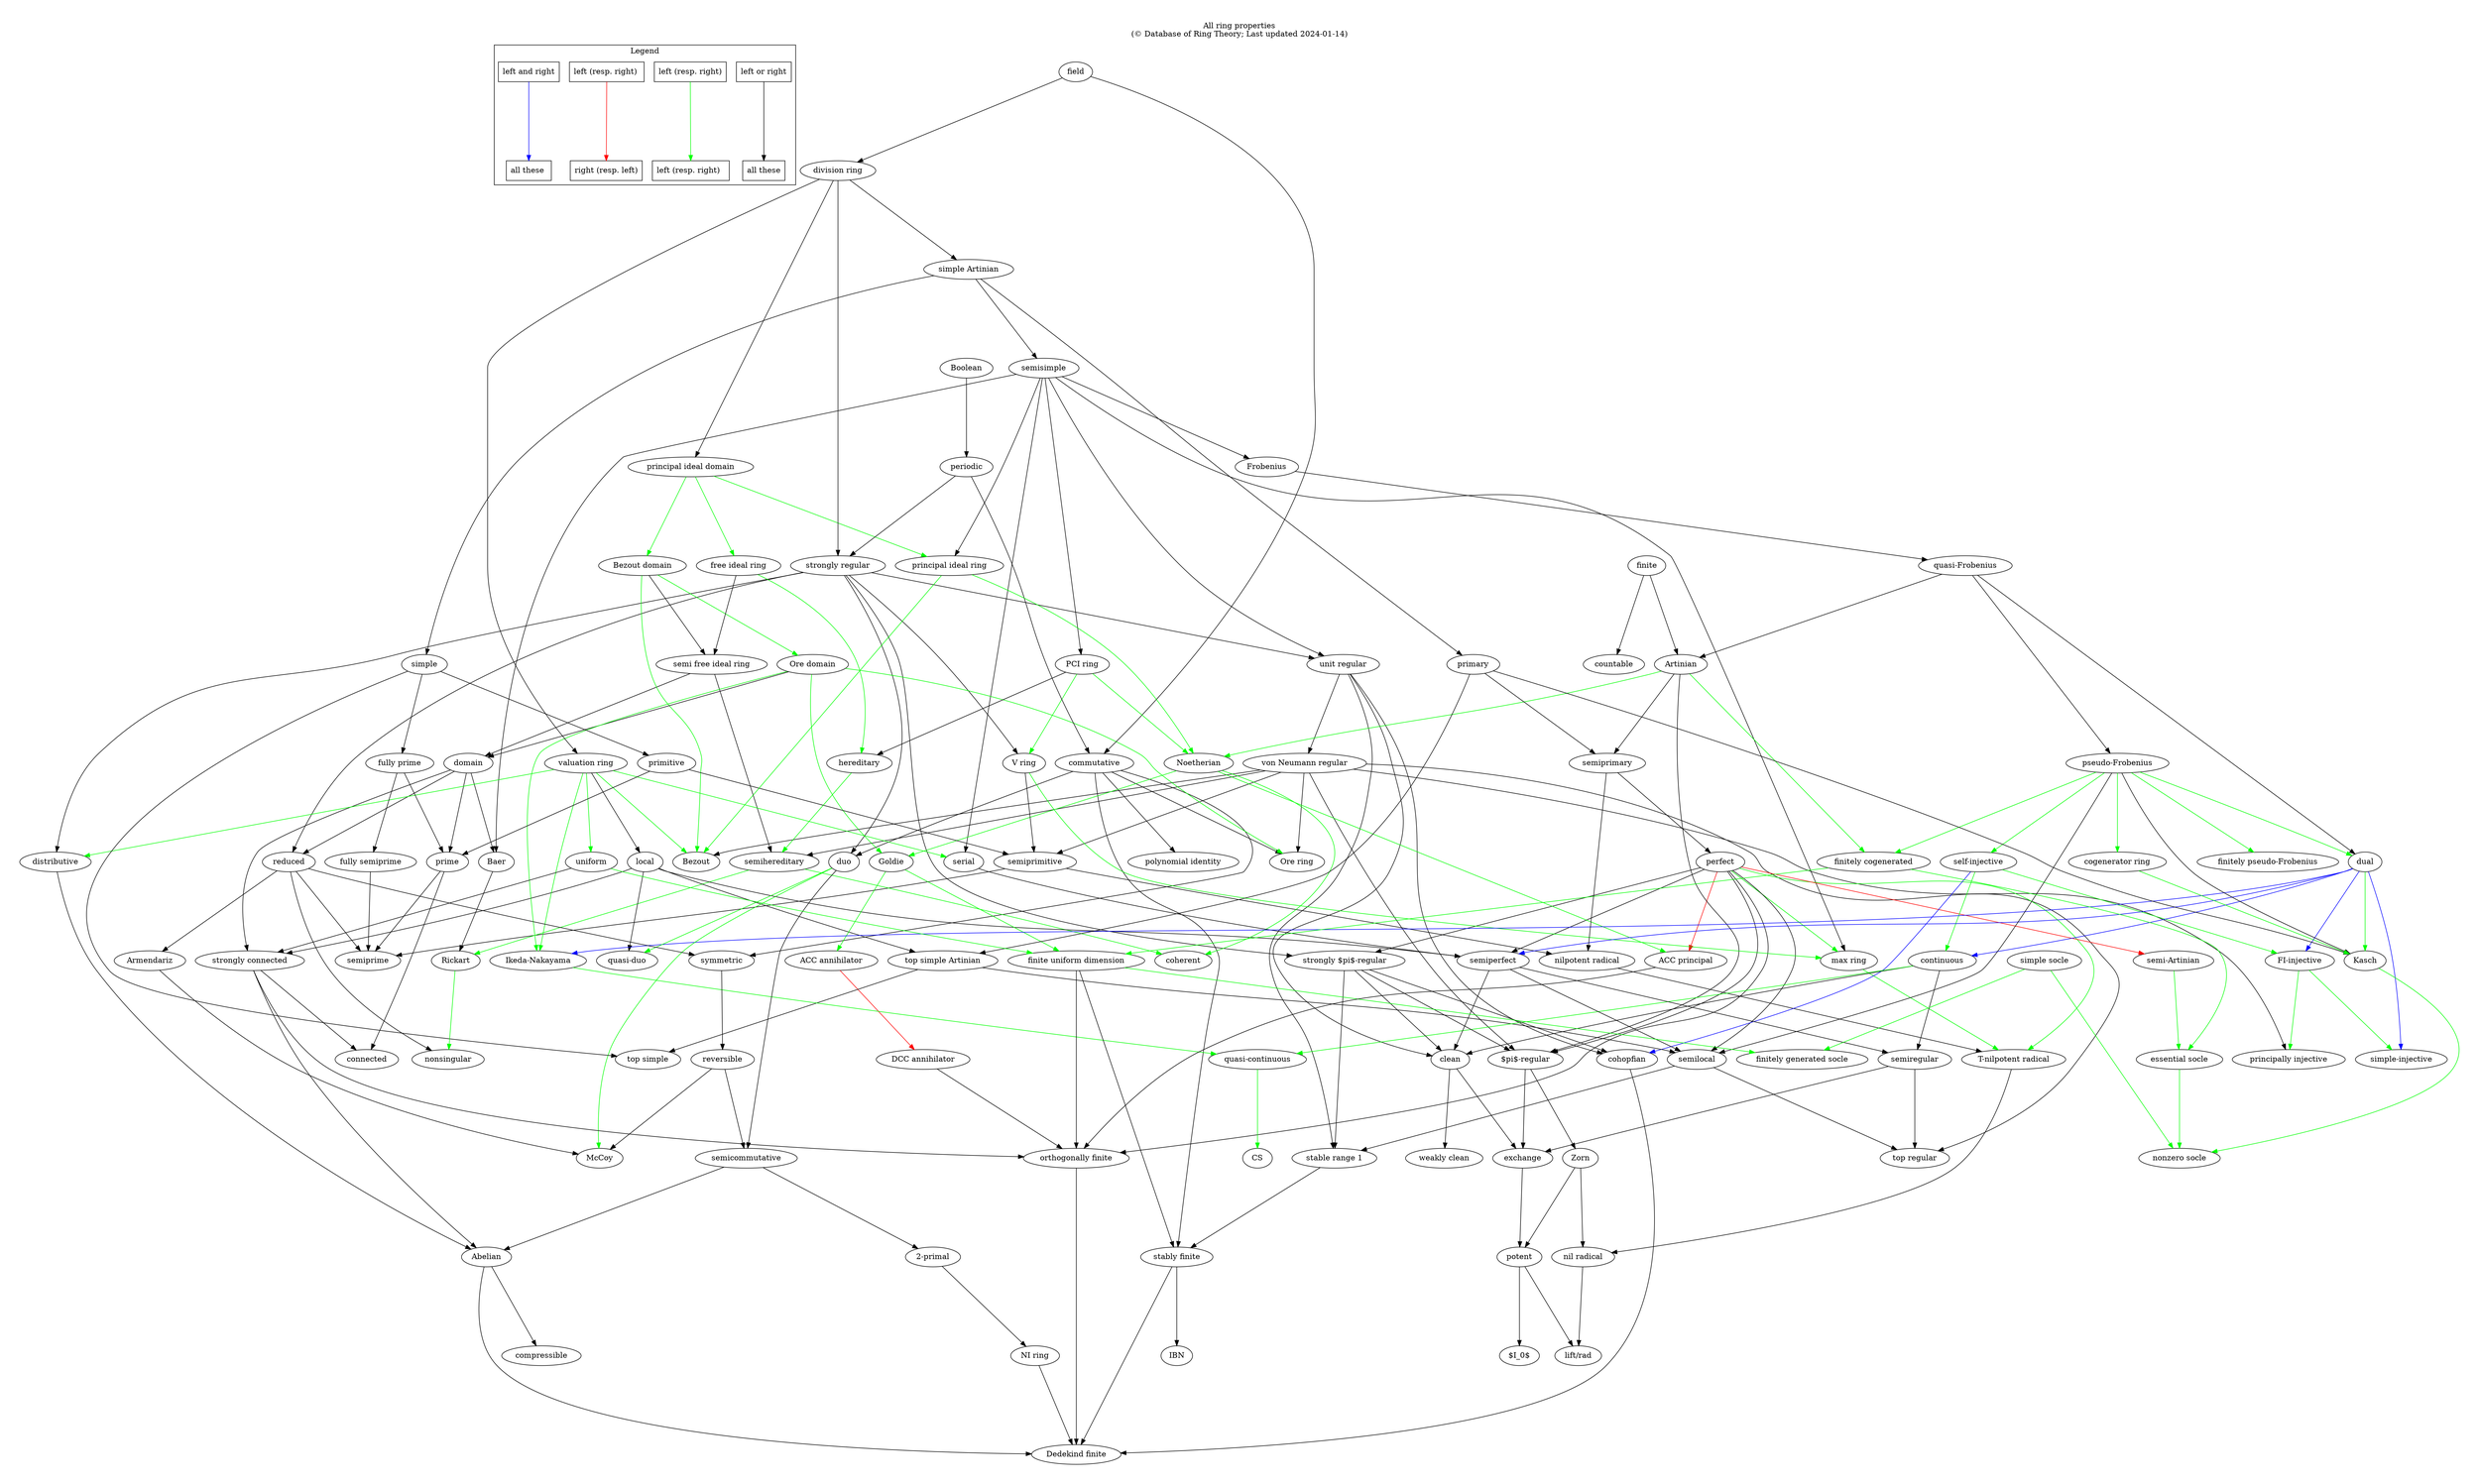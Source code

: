 strict digraph {


subgraph cluster_01 {
    label="Legend"
    rankdir=LR
    node [shape=rectangle]
    "left or right" -> "all these" [color=black shape=rectangle]
    "left (resp. right)" -> "left (resp. right)  " [color=green shape=rectangle]
    "left (resp. right) " -> "right (resp. left)" [color=red shape=rectangle]
    "left and right" -> "all these " [color=blue shape=rectangle]
}

    label=<All ring properties<br/>(© Database of Ring Theory; Last updated 2024-01-14)>
    URL="https://ringtheory.herokuapp.com/";
    labelloc=top;

    graph [pad="0.5", ranksep="2.000"];
	"von Neumann regular" -> "top regular" [color=black]
	commutative -> "polynomial identity" [color=black]
	semisimple -> Baer [color=black]
	commutative -> "stably finite" [color=black]
	"ACC annihilator" -> "DCC annihilator" [color=red]
	semiprimitive -> "nilpotent radical" [color=black]
	perfect -> "max ring" [color=green]
	semilocal -> "top regular" [color=black]
	semiprimitive -> semiprime [color=black]
	"fully semiprime" -> semiprime [color=black]
	domain -> prime [color=black]
	"semi free ideal ring" -> domain [color=black]
	"self-injective" -> "FI-injective" [color=green]
	semicommutative -> Abelian [color=black]
	"strongly regular" -> "unit regular" [color=black]
	perfect -> "$\pi$-regular" [color=black]
	semihereditary -> coherent [color=green]
	"max ring" -> "T-nilpotent radical" [color=green]
	local -> "top simple Artinian" [color=black]
	Artinian -> "$\pi$-regular" [color=black]
	"principal ideal domain" -> "Bezout domain" [color=green]
	"valuation ring" -> "Ikeda-Nakayama" [color=green]
	"Ore domain" -> "Ore ring" [color=green]
	"Ore domain" -> domain [color=black]
	Noetherian -> Goldie [color=green]
	"strongly regular" -> "V ring" [color=black]
	"valuation ring" -> serial [color=green]
	cohopfian -> "Dedekind finite" [color=black]
	dual -> continuous [color=blue]
	semiperfect -> semilocal [color=black]
	"von Neumann regular" -> semiprimitive [color=black]
	semiperfect -> semiregular [color=black]
	Frobenius -> "quasi-Frobenius" [color=black]
	"orthogonally finite" -> "Dedekind finite" [color=black]
	Zorn -> "nil radical" [color=black]
	perfect -> "T-nilpotent radical" [color=green]
	local -> semiperfect [color=black]
	"von Neumann regular" -> Bezout [color=black]
	field -> "division ring" [color=black]
	"nil radical" -> "lift/rad" [color=black]
	"essential socle" -> "nonzero socle" [color=green]
	"pseudo-Frobenius" -> "finitely cogenerated" [color=green]
	Artinian -> "finitely cogenerated" [color=green]
	commutative -> duo [color=black]
	"unit regular" -> "stable range 1" [color=black]
	"V ring" -> semiprimitive [color=black]
	dual -> Kasch [color=blue]
	"strongly $\pi$-regular" -> clean [color=black]
	"Bezout domain" -> "Ore domain" [color=green]
	prime -> connected [color=black]
	Artinian -> semiprimary [color=black]
	"pseudo-Frobenius" -> "self-injective" [color=green]
	semisimple -> serial [color=black]
	"finitely cogenerated" -> "finite uniform dimension" [color=green]
	dual -> Kasch [color=green]
	"FI-injective" -> "simple-injective" [color=green]
	"von Neumann regular" -> "$\pi$-regular" [color=black]
	"valuation ring" -> distributive [color=green]
	dual -> "FI-injective" [color=blue]
	commutative -> symmetric [color=black]
	reduced -> symmetric [color=black]
	"stable range 1" -> "stably finite" [color=black]
	"strongly $\pi$-regular" -> "stable range 1" [color=black]
	"top simple Artinian" -> "top simple" [color=black]
	"simple Artinian" -> "primary" [color=black]
	"self-injective" -> cohopfian [color=blue]
	Zorn -> potent [color=black]
	"quasi-Frobenius" -> Artinian [color=black]
	"finite uniform dimension" -> "orthogonally finite" [color=black]
	potent -> "lift/rad" [color=black]
	"Bezout domain" -> Bezout [color=green]
	perfect -> "strongly $\pi$-regular" [color=black]
	perfect -> "orthogonally finite" [color=black]
	"finite uniform dimension" -> "finitely generated socle" [color=green]
	"ACC principal" -> "orthogonally finite" [color=black]
	Noetherian -> coherent [color=green]
	continuous -> "quasi-continuous" [color=green]
	local -> "strongly connected" [color=black]
	perfect -> "ACC principal" [color=red]
	domain -> Baer [color=black]
	"pseudo-Frobenius" -> dual [color=green]
	"self-injective" -> continuous [color=green]
	semiregular -> "top regular" [color=black]
	"finitely cogenerated" -> "essential socle" [color=green]
	"top simple Artinian" -> semilocal [color=black]
	"quasi-continuous" -> CS [color=green]
	"pseudo-Frobenius" -> Kasch [color=black]
	"T-nilpotent radical" -> "nil radical" [color=black]
	semisimple -> "max ring" [color=black]
	clean -> exchange [color=black]
	"semi free ideal ring" -> semihereditary [color=black]
	"stably finite" -> "Dedekind finite" [color=black]
	"FI-injective" -> "principally injective" [color=green]
	"pseudo-Frobenius" -> "finitely pseudo-Frobenius" [color=green]
	exchange -> potent [color=black]
	semisimple -> Frobenius [color=black]
	Abelian -> "Dedekind finite" [color=black]
	"von Neumann regular" -> "principally injective" [color=black]
	finite -> countable [color=black]
	domain -> reduced [color=black]
	"unit regular" -> "von Neumann regular" [color=black]
	semicommutative -> "2-primal" [color=black]
	"cogenerator ring" -> Kasch [color=green]
	"V ring" -> "max ring" [color=green]
	primary -> "top simple Artinian" [color=black]
	Goldie -> "finite uniform dimension" [color=green]
	"stably finite" -> IBN [color=black]
	"division ring" -> "simple Artinian" [color=black]
	"division ring" -> "strongly regular" [color=black]
	semiprimary -> perfect [color=black]
	Kasch -> "nonzero socle" [color=green]
	"valuation ring" -> uniform [color=green]
	"fully prime" -> prime [color=black]
	"division ring" -> "valuation ring" [color=black]
	simple -> "fully prime" [color=black]
	perfect -> semiperfect [color=black]
	field -> commutative [color=black]
	semiregular -> exchange [color=black]
	"PCI ring" -> Noetherian [color=green]
	"quasi-Frobenius" -> dual [color=black]
	"strongly connected" -> connected [color=black]
	"strongly $\pi$-regular" -> "$\pi$-regular" [color=black]
	semiprimary -> "nilpotent radical" [color=black]
	reduced -> nonsingular [color=black]
	simple -> primitive [color=black]
	"NI ring" -> "Dedekind finite" [color=black]
	duo -> semicommutative [color=black]
	"free ideal ring" -> hereditary [color=green]
	"strongly regular" -> reduced [color=black]
	local -> "quasi-duo" [color=black]
	serial -> semiperfect [color=black]
	semihereditary -> Rickart [color=green]
	distributive -> Abelian [color=black]
	simple -> "top simple" [color=black]
	periodic -> commutative [color=black]
	"unit regular" -> clean [color=black]
	clean -> "weakly clean" [color=black]
	finite -> Artinian [color=black]
	"Ore domain" -> Goldie [color=green]
	continuous -> clean [color=black]
	"free ideal ring" -> "semi free ideal ring" [color=black]
	"nilpotent radical" -> "T-nilpotent radical" [color=black]
	Goldie -> "ACC annihilator" [color=green]
	"principal ideal domain" -> "principal ideal ring" [color=green]
	dual -> semiperfect [color=blue]
	"unit regular" -> cohopfian [color=black]
	"division ring" -> "principal ideal domain" [color=black]
	"quasi-Frobenius" -> "pseudo-Frobenius" [color=black]
	primary -> semiprimary [color=black]
	periodic -> "strongly regular" [color=black]
	"strongly regular" -> duo [color=black]
	"Bezout domain" -> "semi free ideal ring" [color=black]
	domain -> "strongly connected" [color=black]
	Baer -> Rickart [color=black]
	Artinian -> Noetherian [color=green]
	semisimple -> "PCI ring" [color=black]
	uniform -> "strongly connected" [color=black]
	uniform -> "finite uniform dimension" [color=green]
	"principal ideal domain" -> "free ideal ring" [color=green]
	"principal ideal ring" -> Noetherian [color=green]
	continuous -> semiregular [color=black]
	"valuation ring" -> Bezout [color=green]
	prime -> semiprime [color=black]
	semiperfect -> clean [color=black]
	reduced -> semiprime [color=black]
	"principal ideal ring" -> Bezout [color=green]
	"von Neumann regular" -> semihereditary [color=black]
	"pseudo-Frobenius" -> semilocal [color=black]
	"$\pi$-regular" -> exchange [color=black]
	"simple Artinian" -> simple [color=black]
	primary -> Kasch [color=black]
	Rickart -> nonsingular [color=green]
	"$\pi$-regular" -> Zorn [color=black]
	"von Neumann regular" -> "Ore ring" [color=black]
	"strongly $\pi$-regular" -> cohopfian [color=black]
	perfect -> "semi-Artinian" [color=red]
	"semi-Artinian" -> "essential socle" [color=green]
	"simple Artinian" -> semisimple [color=black]
	"fully prime" -> "fully semiprime" [color=black]
	"strongly regular" -> distributive [color=black]
	dual -> "simple-injective" [color=blue]
	Boolean -> periodic [color=black]
	reversible -> semicommutative [color=black]
	symmetric -> reversible [color=black]
	"finite uniform dimension" -> "stably finite" [color=black]
	potent -> "$I_0$" [color=black]
	commutative -> "Ore ring" [color=black]
	semisimple -> "principal ideal ring" [color=black]
	"2-primal" -> "NI ring" [color=black]
	"simple socle" -> "nonzero socle" [color=green]
	"Ikeda-Nakayama" -> "quasi-continuous" [color=green]
	"Ore domain" -> "Ikeda-Nakayama" [color=green]
	dual -> "Ikeda-Nakayama" [color=blue]
	"strongly connected" -> "orthogonally finite" [color=black]
	Noetherian -> "ACC principal" [color=green]
	perfect -> semilocal [color=black]
	"DCC annihilator" -> "orthogonally finite" [color=black]
	"PCI ring" -> "V ring" [color=green]
	duo -> "quasi-duo" [color=green]
	primitive -> prime [color=black]
	"strongly regular" -> "strongly $\pi$-regular" [color=black]
	"valuation ring" -> local [color=black]
	"pseudo-Frobenius" -> "cogenerator ring" [color=green]
	"PCI ring" -> hereditary [color=black]
	hereditary -> semihereditary [color=green]
	"simple socle" -> "finitely generated socle" [color=green]
	semilocal -> "stable range 1" [color=black]
	semisimple -> "unit regular" [color=black]
	primitive -> semiprimitive [color=black]
	"strongly connected" -> Abelian [color=black]
	Abelian -> compressible [color=black]
	duo -> McCoy [color=green]
	Armendariz -> McCoy [color=black]
	reduced -> Armendariz [color=black]
	reversible -> McCoy [color=black]
}
